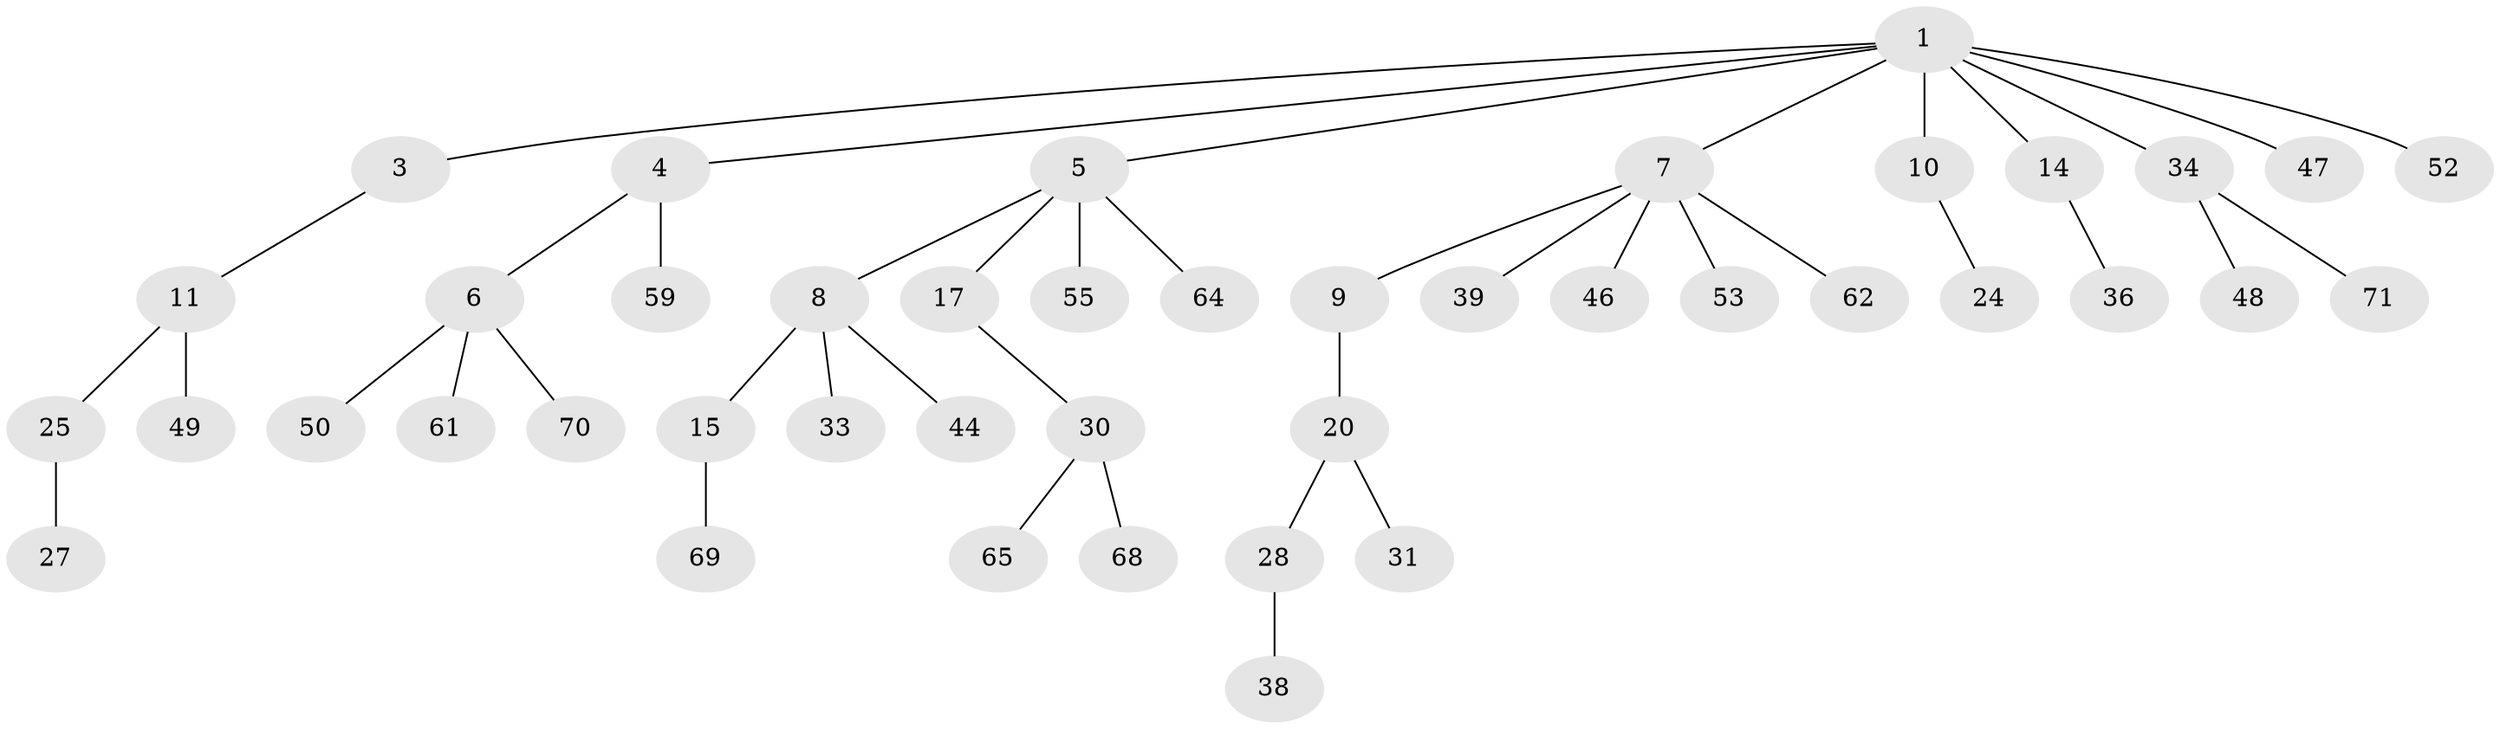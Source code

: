 // original degree distribution, {2: 0.3055555555555556, 9: 0.013888888888888888, 4: 0.09722222222222222, 5: 0.013888888888888888, 6: 0.013888888888888888, 3: 0.06944444444444445, 1: 0.4861111111111111}
// Generated by graph-tools (version 1.1) at 2025/19/03/04/25 18:19:13]
// undirected, 43 vertices, 42 edges
graph export_dot {
graph [start="1"]
  node [color=gray90,style=filled];
  1 [super="+2"];
  3;
  4 [super="+57+32"];
  5 [super="+13+41+72"];
  6 [super="+19+45"];
  7 [super="+26+29+54"];
  8;
  9 [super="+16+12+51"];
  10 [super="+18"];
  11;
  14 [super="+40"];
  15 [super="+35"];
  17;
  20 [super="+58+23"];
  24 [super="+37"];
  25;
  27 [super="+60"];
  28;
  30;
  31;
  33;
  34;
  36;
  38 [super="+67"];
  39;
  44;
  46;
  47 [super="+56"];
  48;
  49;
  50;
  52;
  53;
  55;
  59;
  61;
  62 [super="+63"];
  64;
  65;
  68;
  69;
  70;
  71;
  1 -- 14;
  1 -- 34;
  1 -- 3;
  1 -- 4;
  1 -- 5;
  1 -- 7;
  1 -- 10;
  1 -- 47;
  1 -- 52;
  3 -- 11;
  4 -- 6;
  4 -- 59;
  5 -- 8;
  5 -- 17;
  5 -- 55;
  5 -- 64;
  6 -- 70;
  6 -- 61;
  6 -- 50;
  7 -- 9;
  7 -- 62;
  7 -- 39;
  7 -- 53;
  7 -- 46;
  8 -- 15;
  8 -- 33;
  8 -- 44;
  9 -- 20;
  10 -- 24;
  11 -- 25;
  11 -- 49;
  14 -- 36;
  15 -- 69;
  17 -- 30;
  20 -- 28;
  20 -- 31;
  25 -- 27;
  28 -- 38;
  30 -- 65;
  30 -- 68;
  34 -- 48;
  34 -- 71;
}

